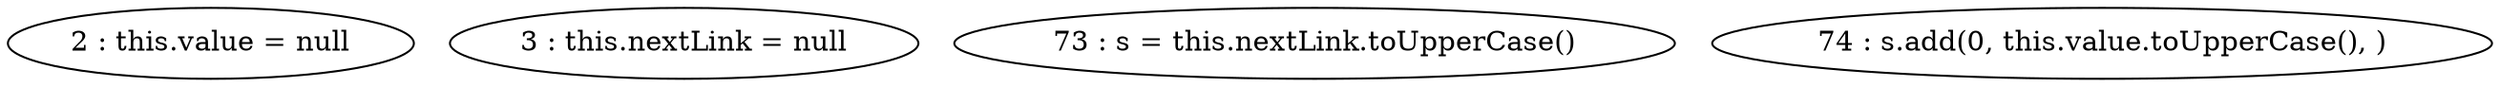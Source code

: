 digraph G {
"2 : this.value = null"
"3 : this.nextLink = null"
"73 : s = this.nextLink.toUpperCase()"
"74 : s.add(0, this.value.toUpperCase(), )"
}